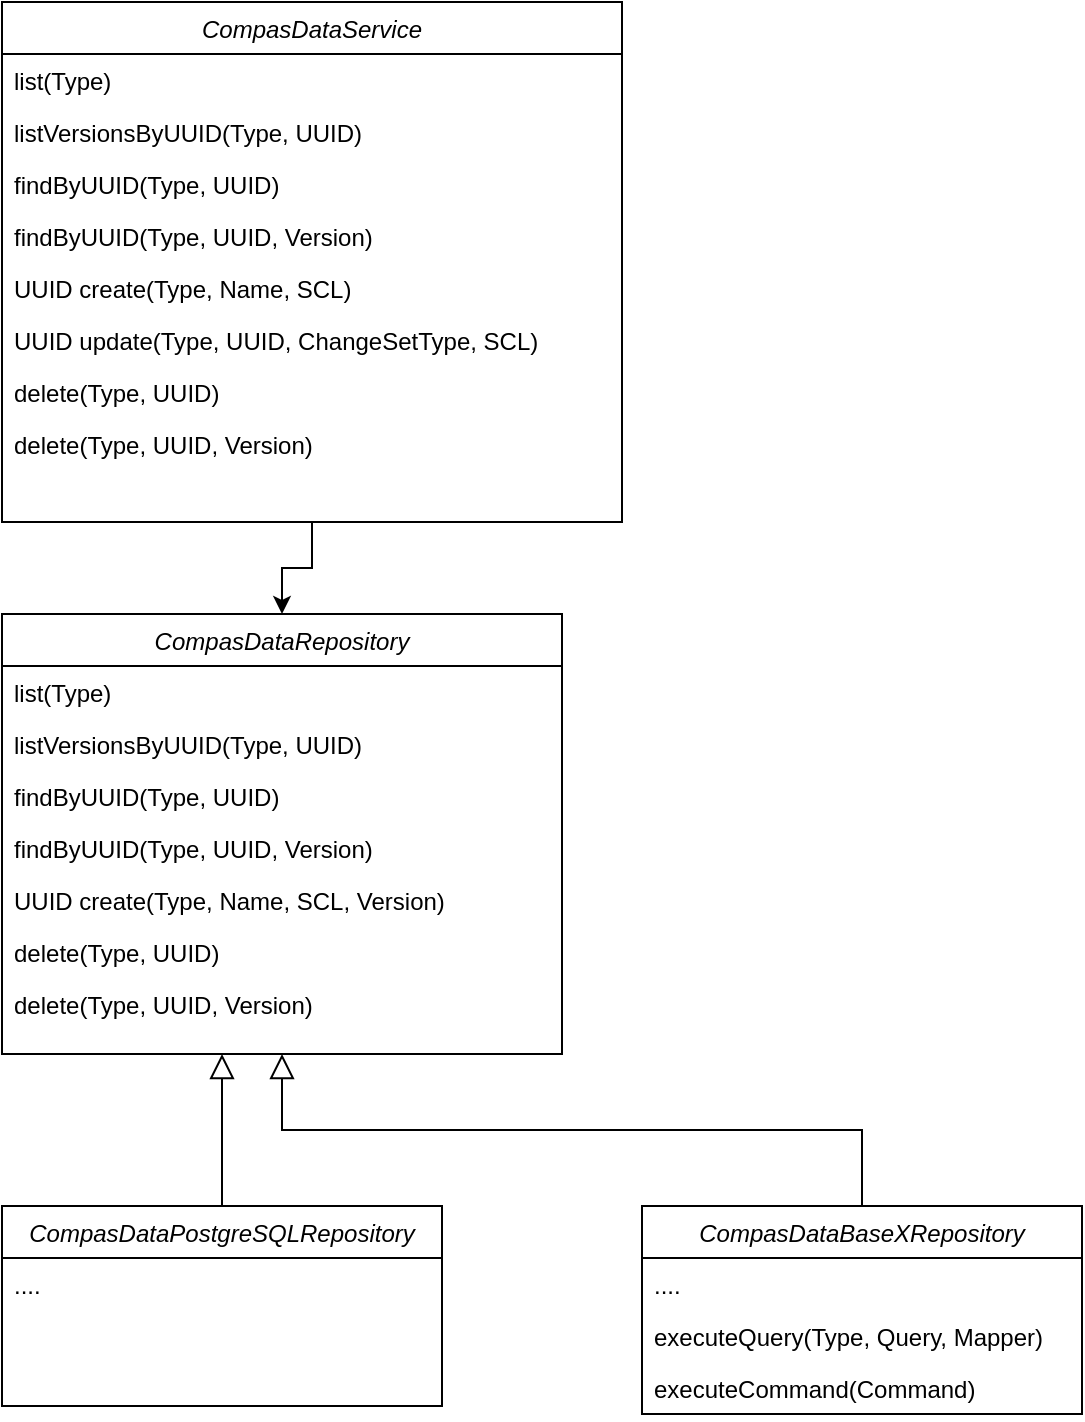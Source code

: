 <mxfile version="14.5.1" type="device"><diagram id="C5RBs43oDa-KdzZeNtuy" name="Page-1"><mxGraphModel dx="1102" dy="1000" grid="1" gridSize="10" guides="1" tooltips="1" connect="1" arrows="1" fold="1" page="1" pageScale="1" pageWidth="827" pageHeight="1169" math="0" shadow="0"><root><mxCell id="WIyWlLk6GJQsqaUBKTNV-0"/><mxCell id="WIyWlLk6GJQsqaUBKTNV-1" parent="WIyWlLk6GJQsqaUBKTNV-0"/><mxCell id="NIAyhVhMQPa1C4ApFFZW-18" style="edgeStyle=orthogonalEdgeStyle;rounded=0;orthogonalLoop=1;jettySize=auto;html=1;entryX=0.5;entryY=0;entryDx=0;entryDy=0;" parent="WIyWlLk6GJQsqaUBKTNV-1" source="NIAyhVhMQPa1C4ApFFZW-0" target="NDvXTbfz03HUvlPJgg2j-0" edge="1"><mxGeometry relative="1" as="geometry"/></mxCell><mxCell id="NIAyhVhMQPa1C4ApFFZW-0" value="CompasDataService" style="swimlane;fontStyle=2;align=center;verticalAlign=top;childLayout=stackLayout;horizontal=1;startSize=26;horizontalStack=0;resizeParent=1;resizeLast=0;collapsible=1;marginBottom=0;rounded=0;shadow=0;strokeWidth=1;" parent="WIyWlLk6GJQsqaUBKTNV-1" vertex="1"><mxGeometry x="120" y="40" width="310" height="260" as="geometry"><mxRectangle x="230" y="140" width="160" height="26" as="alternateBounds"/></mxGeometry></mxCell><mxCell id="uIswRU37Y8HaaUMN35Kd-5" value="list(Type)" style="text;align=left;verticalAlign=top;spacingLeft=4;spacingRight=4;overflow=hidden;rotatable=0;points=[[0,0.5],[1,0.5]];portConstraint=eastwest;" vertex="1" parent="NIAyhVhMQPa1C4ApFFZW-0"><mxGeometry y="26" width="310" height="26" as="geometry"/></mxCell><mxCell id="uIswRU37Y8HaaUMN35Kd-6" value="listVersionsByUUID(Type, UUID)" style="text;align=left;verticalAlign=top;spacingLeft=4;spacingRight=4;overflow=hidden;rotatable=0;points=[[0,0.5],[1,0.5]];portConstraint=eastwest;" vertex="1" parent="NIAyhVhMQPa1C4ApFFZW-0"><mxGeometry y="52" width="310" height="26" as="geometry"/></mxCell><mxCell id="NIAyhVhMQPa1C4ApFFZW-10" value="findByUUID(Type, UUID)" style="text;align=left;verticalAlign=top;spacingLeft=4;spacingRight=4;overflow=hidden;rotatable=0;points=[[0,0.5],[1,0.5]];portConstraint=eastwest;" parent="NIAyhVhMQPa1C4ApFFZW-0" vertex="1"><mxGeometry y="78" width="310" height="26" as="geometry"/></mxCell><mxCell id="uIswRU37Y8HaaUMN35Kd-7" value="findByUUID(Type, UUID, Version)" style="text;align=left;verticalAlign=top;spacingLeft=4;spacingRight=4;overflow=hidden;rotatable=0;points=[[0,0.5],[1,0.5]];portConstraint=eastwest;" vertex="1" parent="NIAyhVhMQPa1C4ApFFZW-0"><mxGeometry y="104" width="310" height="26" as="geometry"/></mxCell><mxCell id="NIAyhVhMQPa1C4ApFFZW-5" value="UUID create(Type, Name, SCL)" style="text;align=left;verticalAlign=top;spacingLeft=4;spacingRight=4;overflow=hidden;rotatable=0;points=[[0,0.5],[1,0.5]];portConstraint=eastwest;" parent="NIAyhVhMQPa1C4ApFFZW-0" vertex="1"><mxGeometry y="130" width="310" height="26" as="geometry"/></mxCell><mxCell id="NIAyhVhMQPa1C4ApFFZW-7" value="UUID update(Type, UUID, ChangeSetType, SCL)" style="text;align=left;verticalAlign=top;spacingLeft=4;spacingRight=4;overflow=hidden;rotatable=0;points=[[0,0.5],[1,0.5]];portConstraint=eastwest;" parent="NIAyhVhMQPa1C4ApFFZW-0" vertex="1"><mxGeometry y="156" width="310" height="26" as="geometry"/></mxCell><mxCell id="NIAyhVhMQPa1C4ApFFZW-8" value="delete(Type, UUID)" style="text;align=left;verticalAlign=top;spacingLeft=4;spacingRight=4;overflow=hidden;rotatable=0;points=[[0,0.5],[1,0.5]];portConstraint=eastwest;" parent="NIAyhVhMQPa1C4ApFFZW-0" vertex="1"><mxGeometry y="182" width="310" height="26" as="geometry"/></mxCell><mxCell id="uIswRU37Y8HaaUMN35Kd-8" value="delete(Type, UUID, Version)" style="text;align=left;verticalAlign=top;spacingLeft=4;spacingRight=4;overflow=hidden;rotatable=0;points=[[0,0.5],[1,0.5]];portConstraint=eastwest;" vertex="1" parent="NIAyhVhMQPa1C4ApFFZW-0"><mxGeometry y="208" width="310" height="26" as="geometry"/></mxCell><mxCell id="NIAyhVhMQPa1C4ApFFZW-12" value="CompasDataPostgreSQLRepository" style="swimlane;fontStyle=2;align=center;verticalAlign=top;childLayout=stackLayout;horizontal=1;startSize=26;horizontalStack=0;resizeParent=1;resizeLast=0;collapsible=1;marginBottom=0;rounded=0;shadow=0;strokeWidth=1;" parent="WIyWlLk6GJQsqaUBKTNV-1" vertex="1"><mxGeometry x="120" y="642" width="220" height="100" as="geometry"><mxRectangle x="230" y="140" width="160" height="26" as="alternateBounds"/></mxGeometry></mxCell><mxCell id="NIAyhVhMQPa1C4ApFFZW-16" value="...." style="text;align=left;verticalAlign=top;spacingLeft=4;spacingRight=4;overflow=hidden;rotatable=0;points=[[0,0.5],[1,0.5]];portConstraint=eastwest;" parent="NIAyhVhMQPa1C4ApFFZW-12" vertex="1"><mxGeometry y="26" width="220" height="26" as="geometry"/></mxCell><mxCell id="NIAyhVhMQPa1C4ApFFZW-19" value="CompasDataBaseXRepository" style="swimlane;fontStyle=2;align=center;verticalAlign=top;childLayout=stackLayout;horizontal=1;startSize=26;horizontalStack=0;resizeParent=1;resizeLast=0;collapsible=1;marginBottom=0;rounded=0;shadow=0;strokeWidth=1;" parent="WIyWlLk6GJQsqaUBKTNV-1" vertex="1"><mxGeometry x="440" y="642" width="220" height="104" as="geometry"><mxRectangle x="230" y="140" width="160" height="26" as="alternateBounds"/></mxGeometry></mxCell><mxCell id="NIAyhVhMQPa1C4ApFFZW-23" value="...." style="text;align=left;verticalAlign=top;spacingLeft=4;spacingRight=4;overflow=hidden;rotatable=0;points=[[0,0.5],[1,0.5]];portConstraint=eastwest;" parent="NIAyhVhMQPa1C4ApFFZW-19" vertex="1"><mxGeometry y="26" width="220" height="26" as="geometry"/></mxCell><mxCell id="uIswRU37Y8HaaUMN35Kd-9" value="executeQuery(Type, Query, Mapper)" style="text;align=left;verticalAlign=top;spacingLeft=4;spacingRight=4;overflow=hidden;rotatable=0;points=[[0,0.5],[1,0.5]];portConstraint=eastwest;" vertex="1" parent="NIAyhVhMQPa1C4ApFFZW-19"><mxGeometry y="52" width="220" height="26" as="geometry"/></mxCell><mxCell id="uIswRU37Y8HaaUMN35Kd-10" value="executeCommand(Command)" style="text;align=left;verticalAlign=top;spacingLeft=4;spacingRight=4;overflow=hidden;rotatable=0;points=[[0,0.5],[1,0.5]];portConstraint=eastwest;" vertex="1" parent="NIAyhVhMQPa1C4ApFFZW-19"><mxGeometry y="78" width="220" height="26" as="geometry"/></mxCell><mxCell id="NDvXTbfz03HUvlPJgg2j-0" value="CompasDataRepository" style="swimlane;fontStyle=2;align=center;verticalAlign=top;childLayout=stackLayout;horizontal=1;startSize=26;horizontalStack=0;resizeParent=1;resizeLast=0;collapsible=1;marginBottom=0;rounded=0;shadow=0;strokeWidth=1;" parent="WIyWlLk6GJQsqaUBKTNV-1" vertex="1"><mxGeometry x="120" y="346" width="280" height="220" as="geometry"><mxRectangle x="230" y="140" width="160" height="26" as="alternateBounds"/></mxGeometry></mxCell><mxCell id="NDvXTbfz03HUvlPJgg2j-4" value="list(Type)" style="text;align=left;verticalAlign=top;spacingLeft=4;spacingRight=4;overflow=hidden;rotatable=0;points=[[0,0.5],[1,0.5]];portConstraint=eastwest;" parent="NDvXTbfz03HUvlPJgg2j-0" vertex="1"><mxGeometry y="26" width="280" height="26" as="geometry"/></mxCell><mxCell id="uIswRU37Y8HaaUMN35Kd-4" value="listVersionsByUUID(Type, UUID)" style="text;align=left;verticalAlign=top;spacingLeft=4;spacingRight=4;overflow=hidden;rotatable=0;points=[[0,0.5],[1,0.5]];portConstraint=eastwest;" vertex="1" parent="NDvXTbfz03HUvlPJgg2j-0"><mxGeometry y="52" width="280" height="26" as="geometry"/></mxCell><mxCell id="uIswRU37Y8HaaUMN35Kd-0" value="findByUUID(Type, UUID)" style="text;align=left;verticalAlign=top;spacingLeft=4;spacingRight=4;overflow=hidden;rotatable=0;points=[[0,0.5],[1,0.5]];portConstraint=eastwest;" vertex="1" parent="NDvXTbfz03HUvlPJgg2j-0"><mxGeometry y="78" width="280" height="26" as="geometry"/></mxCell><mxCell id="uIswRU37Y8HaaUMN35Kd-2" value="findByUUID(Type, UUID, Version)" style="text;align=left;verticalAlign=top;spacingLeft=4;spacingRight=4;overflow=hidden;rotatable=0;points=[[0,0.5],[1,0.5]];portConstraint=eastwest;" vertex="1" parent="NDvXTbfz03HUvlPJgg2j-0"><mxGeometry y="104" width="280" height="26" as="geometry"/></mxCell><mxCell id="NDvXTbfz03HUvlPJgg2j-1" value="UUID create(Type, Name, SCL, Version)" style="text;align=left;verticalAlign=top;spacingLeft=4;spacingRight=4;overflow=hidden;rotatable=0;points=[[0,0.5],[1,0.5]];portConstraint=eastwest;" parent="NDvXTbfz03HUvlPJgg2j-0" vertex="1"><mxGeometry y="130" width="280" height="26" as="geometry"/></mxCell><mxCell id="NDvXTbfz03HUvlPJgg2j-3" value="delete(Type, UUID)" style="text;align=left;verticalAlign=top;spacingLeft=4;spacingRight=4;overflow=hidden;rotatable=0;points=[[0,0.5],[1,0.5]];portConstraint=eastwest;" parent="NDvXTbfz03HUvlPJgg2j-0" vertex="1"><mxGeometry y="156" width="280" height="26" as="geometry"/></mxCell><mxCell id="uIswRU37Y8HaaUMN35Kd-1" value="delete(Type, UUID, Version)" style="text;align=left;verticalAlign=top;spacingLeft=4;spacingRight=4;overflow=hidden;rotatable=0;points=[[0,0.5],[1,0.5]];portConstraint=eastwest;" vertex="1" parent="NDvXTbfz03HUvlPJgg2j-0"><mxGeometry y="182" width="280" height="26" as="geometry"/></mxCell><mxCell id="NDvXTbfz03HUvlPJgg2j-6" value="" style="endArrow=block;endSize=10;endFill=0;shadow=0;strokeWidth=1;rounded=0;edgeStyle=elbowEdgeStyle;elbow=vertical;exitX=0.5;exitY=0;exitDx=0;exitDy=0;" parent="WIyWlLk6GJQsqaUBKTNV-1" source="NIAyhVhMQPa1C4ApFFZW-12" edge="1"><mxGeometry width="160" relative="1" as="geometry"><mxPoint x="410" y="422" as="sourcePoint"/><mxPoint x="230" y="566" as="targetPoint"/></mxGeometry></mxCell><mxCell id="NDvXTbfz03HUvlPJgg2j-7" value="" style="endArrow=block;endSize=10;endFill=0;shadow=0;strokeWidth=1;rounded=0;edgeStyle=elbowEdgeStyle;elbow=vertical;entryX=0.5;entryY=1;entryDx=0;entryDy=0;exitX=0.5;exitY=0;exitDx=0;exitDy=0;" parent="WIyWlLk6GJQsqaUBKTNV-1" source="NIAyhVhMQPa1C4ApFFZW-19" target="NDvXTbfz03HUvlPJgg2j-0" edge="1"><mxGeometry width="160" relative="1" as="geometry"><mxPoint x="420" y="432" as="sourcePoint"/><mxPoint x="230" y="572" as="targetPoint"/></mxGeometry></mxCell></root></mxGraphModel></diagram></mxfile>